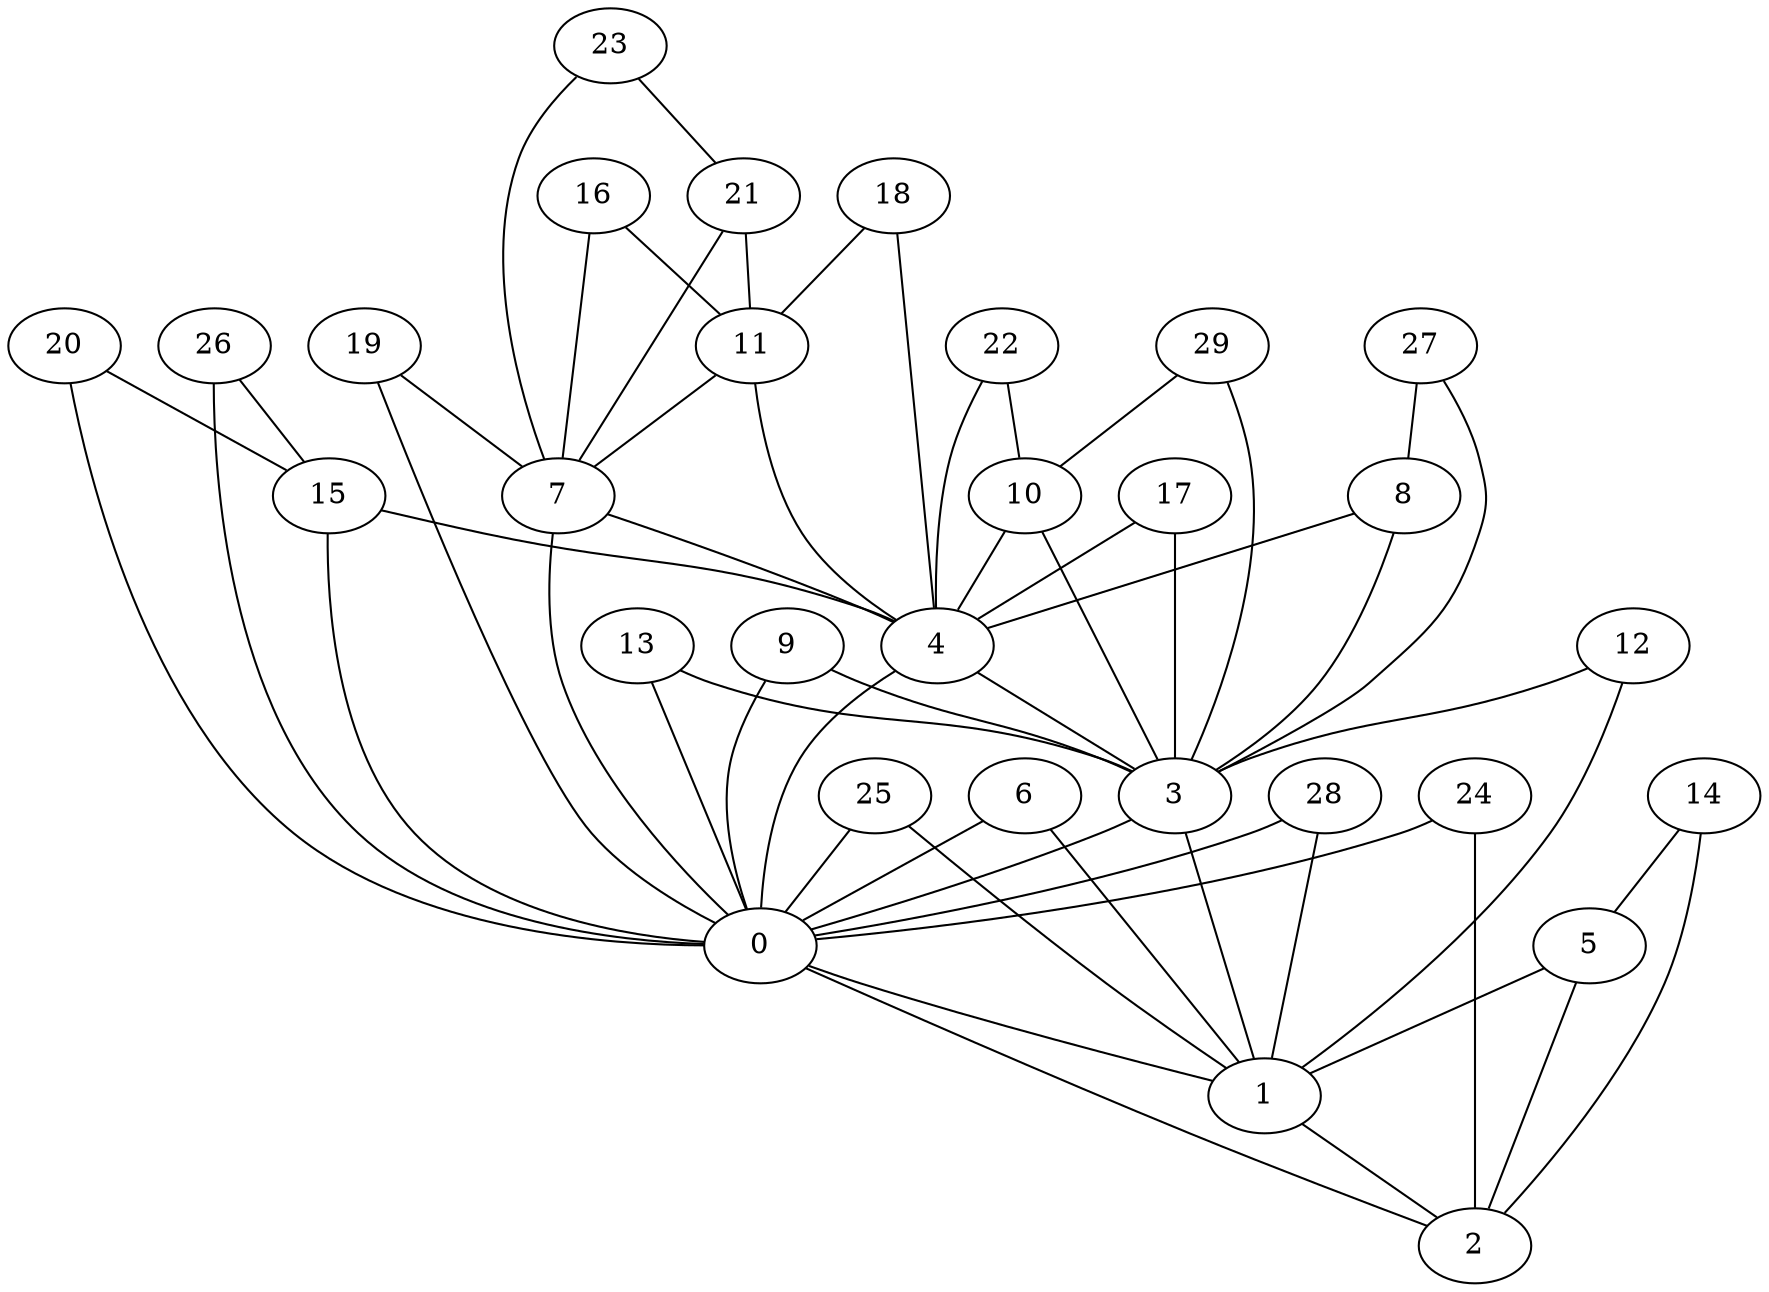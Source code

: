 graph G {
    "16" -- "11";
    "7" -- "4";
    "3" -- "1";
    "21" -- "7";
    "8" -- "4";
    "20" -- "15";
    "18" -- "4";
    "20" -- "0";
    "7" -- "0";
    "6" -- "1";
    "16" -- "7";
    "22" -- "4";
    "11" -- "7";
    "5" -- "2";
    "3" -- "0";
    "17" -- "3";
    "26" -- "15";
    "28" -- "0";
    "1" -- "2";
    "25" -- "1";
    "15" -- "0";
    "10" -- "3";
    "24" -- "0";
    "5" -- "1";
    "19" -- "7";
    "28" -- "1";
    "4" -- "0";
    "18" -- "11";
    "22" -- "10";
    "23" -- "7";
    "27" -- "3";
    "10" -- "4";
    "29" -- "10";
    "13" -- "3";
    "25" -- "0";
    "23" -- "21";
    "9" -- "3";
    "21" -- "11";
    "24" -- "2";
    "14" -- "2";
    "11" -- "4";
    "0" -- "1";
    "12" -- "3";
    "26" -- "0";
    "12" -- "1";
    "15" -- "4";
    "19" -- "0";
    "13" -- "0";
    "17" -- "4";
    "8" -- "3";
    "6" -- "0";
    "14" -- "5";
    "29" -- "3";
    "9" -- "0";
    "27" -- "8";
    "4" -- "3";
    "0" -- "2";
}
